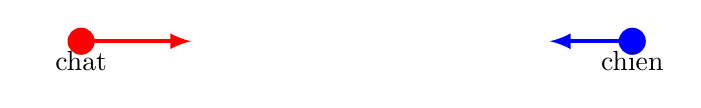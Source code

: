 \tikzstyle{line} = [draw,gray,very thick]
\tikzstyle{arrow} = [->,>=latex,ultra thick]
\begin{tikzpicture}[scale=0.7]

% \draw[line] (-5,10) -- ++(8,0);
% \draw[line,dashed] (0,0) -- (-5,10);
\draw[arrow,red] (0,0) -- ++(2,0);
\draw[arrow,blue] (10,0) -- ++(-1.5,0);


\fill[red] (0,0)  circle (7pt) node[below, black] {chat};
\fill[blue] (10,0)  circle (7pt) node[below, black] {chien};

\end{tikzpicture}
